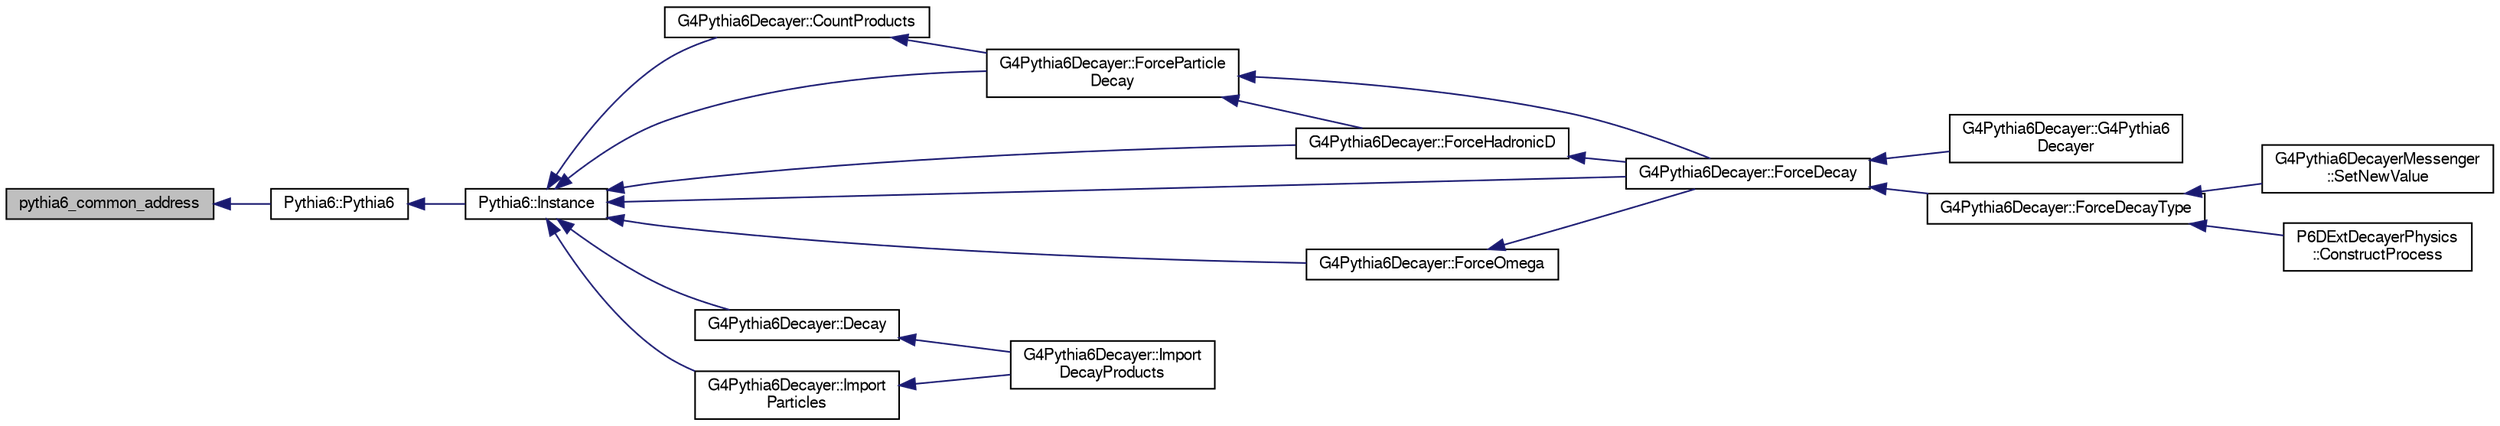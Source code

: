 digraph "pythia6_common_address"
{
  bgcolor="transparent";
  edge [fontname="FreeSans",fontsize="10",labelfontname="FreeSans",labelfontsize="10"];
  node [fontname="FreeSans",fontsize="10",shape=record];
  rankdir="LR";
  Node1 [label="pythia6_common_address",height=0.2,width=0.4,color="black", fillcolor="grey75", style="filled" fontcolor="black"];
  Node1 -> Node2 [dir="back",color="midnightblue",fontsize="10",style="solid",fontname="FreeSans"];
  Node2 [label="Pythia6::Pythia6",height=0.2,width=0.4,color="black",URL="$d8/d25/classPythia6.html#a7907092070bb53cee29bb34c9d7f2b0a"];
  Node2 -> Node3 [dir="back",color="midnightblue",fontsize="10",style="solid",fontname="FreeSans"];
  Node3 [label="Pythia6::Instance",height=0.2,width=0.4,color="black",URL="$d8/d25/classPythia6.html#a2d69c1109df9b9a45134c793c312c223"];
  Node3 -> Node4 [dir="back",color="midnightblue",fontsize="10",style="solid",fontname="FreeSans"];
  Node4 [label="G4Pythia6Decayer::CountProducts",height=0.2,width=0.4,color="black",URL="$d8/d46/classG4Pythia6Decayer.html#ac8715f299f7b17c024f0e18f49fd8dd3"];
  Node4 -> Node5 [dir="back",color="midnightblue",fontsize="10",style="solid",fontname="FreeSans"];
  Node5 [label="G4Pythia6Decayer::ForceParticle\lDecay",height=0.2,width=0.4,color="black",URL="$d8/d46/classG4Pythia6Decayer.html#a811d49ed4865ad3b9001c7770104d08b"];
  Node5 -> Node6 [dir="back",color="midnightblue",fontsize="10",style="solid",fontname="FreeSans"];
  Node6 [label="G4Pythia6Decayer::ForceHadronicD",height=0.2,width=0.4,color="black",URL="$d8/d46/classG4Pythia6Decayer.html#a6f1f6c3050d58e4ff10422cf99dced0b"];
  Node6 -> Node7 [dir="back",color="midnightblue",fontsize="10",style="solid",fontname="FreeSans"];
  Node7 [label="G4Pythia6Decayer::ForceDecay",height=0.2,width=0.4,color="black",URL="$d8/d46/classG4Pythia6Decayer.html#a275808d1bb8f7f3573a88607eb1797a9"];
  Node7 -> Node8 [dir="back",color="midnightblue",fontsize="10",style="solid",fontname="FreeSans"];
  Node8 [label="G4Pythia6Decayer::G4Pythia6\lDecayer",height=0.2,width=0.4,color="black",URL="$d8/d46/classG4Pythia6Decayer.html#a127f96a4b08c66c526d481757ea10aa0"];
  Node7 -> Node9 [dir="back",color="midnightblue",fontsize="10",style="solid",fontname="FreeSans"];
  Node9 [label="G4Pythia6Decayer::ForceDecayType",height=0.2,width=0.4,color="black",URL="$d8/d46/classG4Pythia6Decayer.html#a9e2c2eb2d96530707e459567d49cbc70"];
  Node9 -> Node10 [dir="back",color="midnightblue",fontsize="10",style="solid",fontname="FreeSans"];
  Node10 [label="G4Pythia6DecayerMessenger\l::SetNewValue",height=0.2,width=0.4,color="black",URL="$d4/d06/classG4Pythia6DecayerMessenger.html#af4a400cb97ecc6dcd249759951290f63"];
  Node9 -> Node11 [dir="back",color="midnightblue",fontsize="10",style="solid",fontname="FreeSans"];
  Node11 [label="P6DExtDecayerPhysics\l::ConstructProcess",height=0.2,width=0.4,color="black",URL="$db/d73/classP6DExtDecayerPhysics.html#a4f01f2ff0034668cfb45591372d8f1b4"];
  Node5 -> Node7 [dir="back",color="midnightblue",fontsize="10",style="solid",fontname="FreeSans"];
  Node3 -> Node5 [dir="back",color="midnightblue",fontsize="10",style="solid",fontname="FreeSans"];
  Node3 -> Node6 [dir="back",color="midnightblue",fontsize="10",style="solid",fontname="FreeSans"];
  Node3 -> Node12 [dir="back",color="midnightblue",fontsize="10",style="solid",fontname="FreeSans"];
  Node12 [label="G4Pythia6Decayer::ForceOmega",height=0.2,width=0.4,color="black",URL="$d8/d46/classG4Pythia6Decayer.html#aaf4e00bbb581e2a9ccf2771f163a77b9"];
  Node12 -> Node7 [dir="back",color="midnightblue",fontsize="10",style="solid",fontname="FreeSans"];
  Node3 -> Node7 [dir="back",color="midnightblue",fontsize="10",style="solid",fontname="FreeSans"];
  Node3 -> Node13 [dir="back",color="midnightblue",fontsize="10",style="solid",fontname="FreeSans"];
  Node13 [label="G4Pythia6Decayer::Decay",height=0.2,width=0.4,color="black",URL="$d8/d46/classG4Pythia6Decayer.html#a63cee99c2dbc69ce4915964e31cd5480"];
  Node13 -> Node14 [dir="back",color="midnightblue",fontsize="10",style="solid",fontname="FreeSans"];
  Node14 [label="G4Pythia6Decayer::Import\lDecayProducts",height=0.2,width=0.4,color="black",URL="$d8/d46/classG4Pythia6Decayer.html#abfacb9324d1fbeb7ff32c0cbff78dfec"];
  Node3 -> Node15 [dir="back",color="midnightblue",fontsize="10",style="solid",fontname="FreeSans"];
  Node15 [label="G4Pythia6Decayer::Import\lParticles",height=0.2,width=0.4,color="black",URL="$d8/d46/classG4Pythia6Decayer.html#a3eb447ab907ce5466a4e3a15bc45b4e3"];
  Node15 -> Node14 [dir="back",color="midnightblue",fontsize="10",style="solid",fontname="FreeSans"];
}

